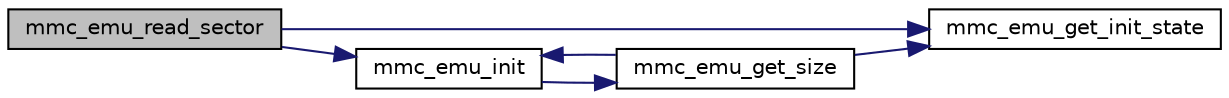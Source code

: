 digraph G
{
  edge [fontname="Helvetica",fontsize="10",labelfontname="Helvetica",labelfontsize="10"];
  node [fontname="Helvetica",fontsize="10",shape=record];
  rankdir="LR";
  Node1 [label="mmc_emu_read_sector",height=0.2,width=0.4,color="black", fillcolor="grey75", style="filled" fontcolor="black"];
  Node1 -> Node2 [color="midnightblue",fontsize="10",style="solid",fontname="Helvetica"];
  Node2 [label="mmc_emu_get_init_state",height=0.2,width=0.4,color="black", fillcolor="white", style="filled",URL="$mmc-emu_8h.html#a9713f38ad215f9fa39949a6f068f2b7d"];
  Node1 -> Node3 [color="midnightblue",fontsize="10",style="solid",fontname="Helvetica"];
  Node3 [label="mmc_emu_init",height=0.2,width=0.4,color="black", fillcolor="white", style="filled",URL="$mmc-emu_8h.html#ab4fc9f8caf4c79352cb259ef70b06d38"];
  Node3 -> Node4 [color="midnightblue",fontsize="10",style="solid",fontname="Helvetica"];
  Node4 [label="mmc_emu_get_size",height=0.2,width=0.4,color="black", fillcolor="white", style="filled",URL="$mmc-emu_8h.html#a4210b74e60ef7cd34612dadb6a197090"];
  Node4 -> Node2 [color="midnightblue",fontsize="10",style="solid",fontname="Helvetica"];
  Node4 -> Node3 [color="midnightblue",fontsize="10",style="solid",fontname="Helvetica"];
}

